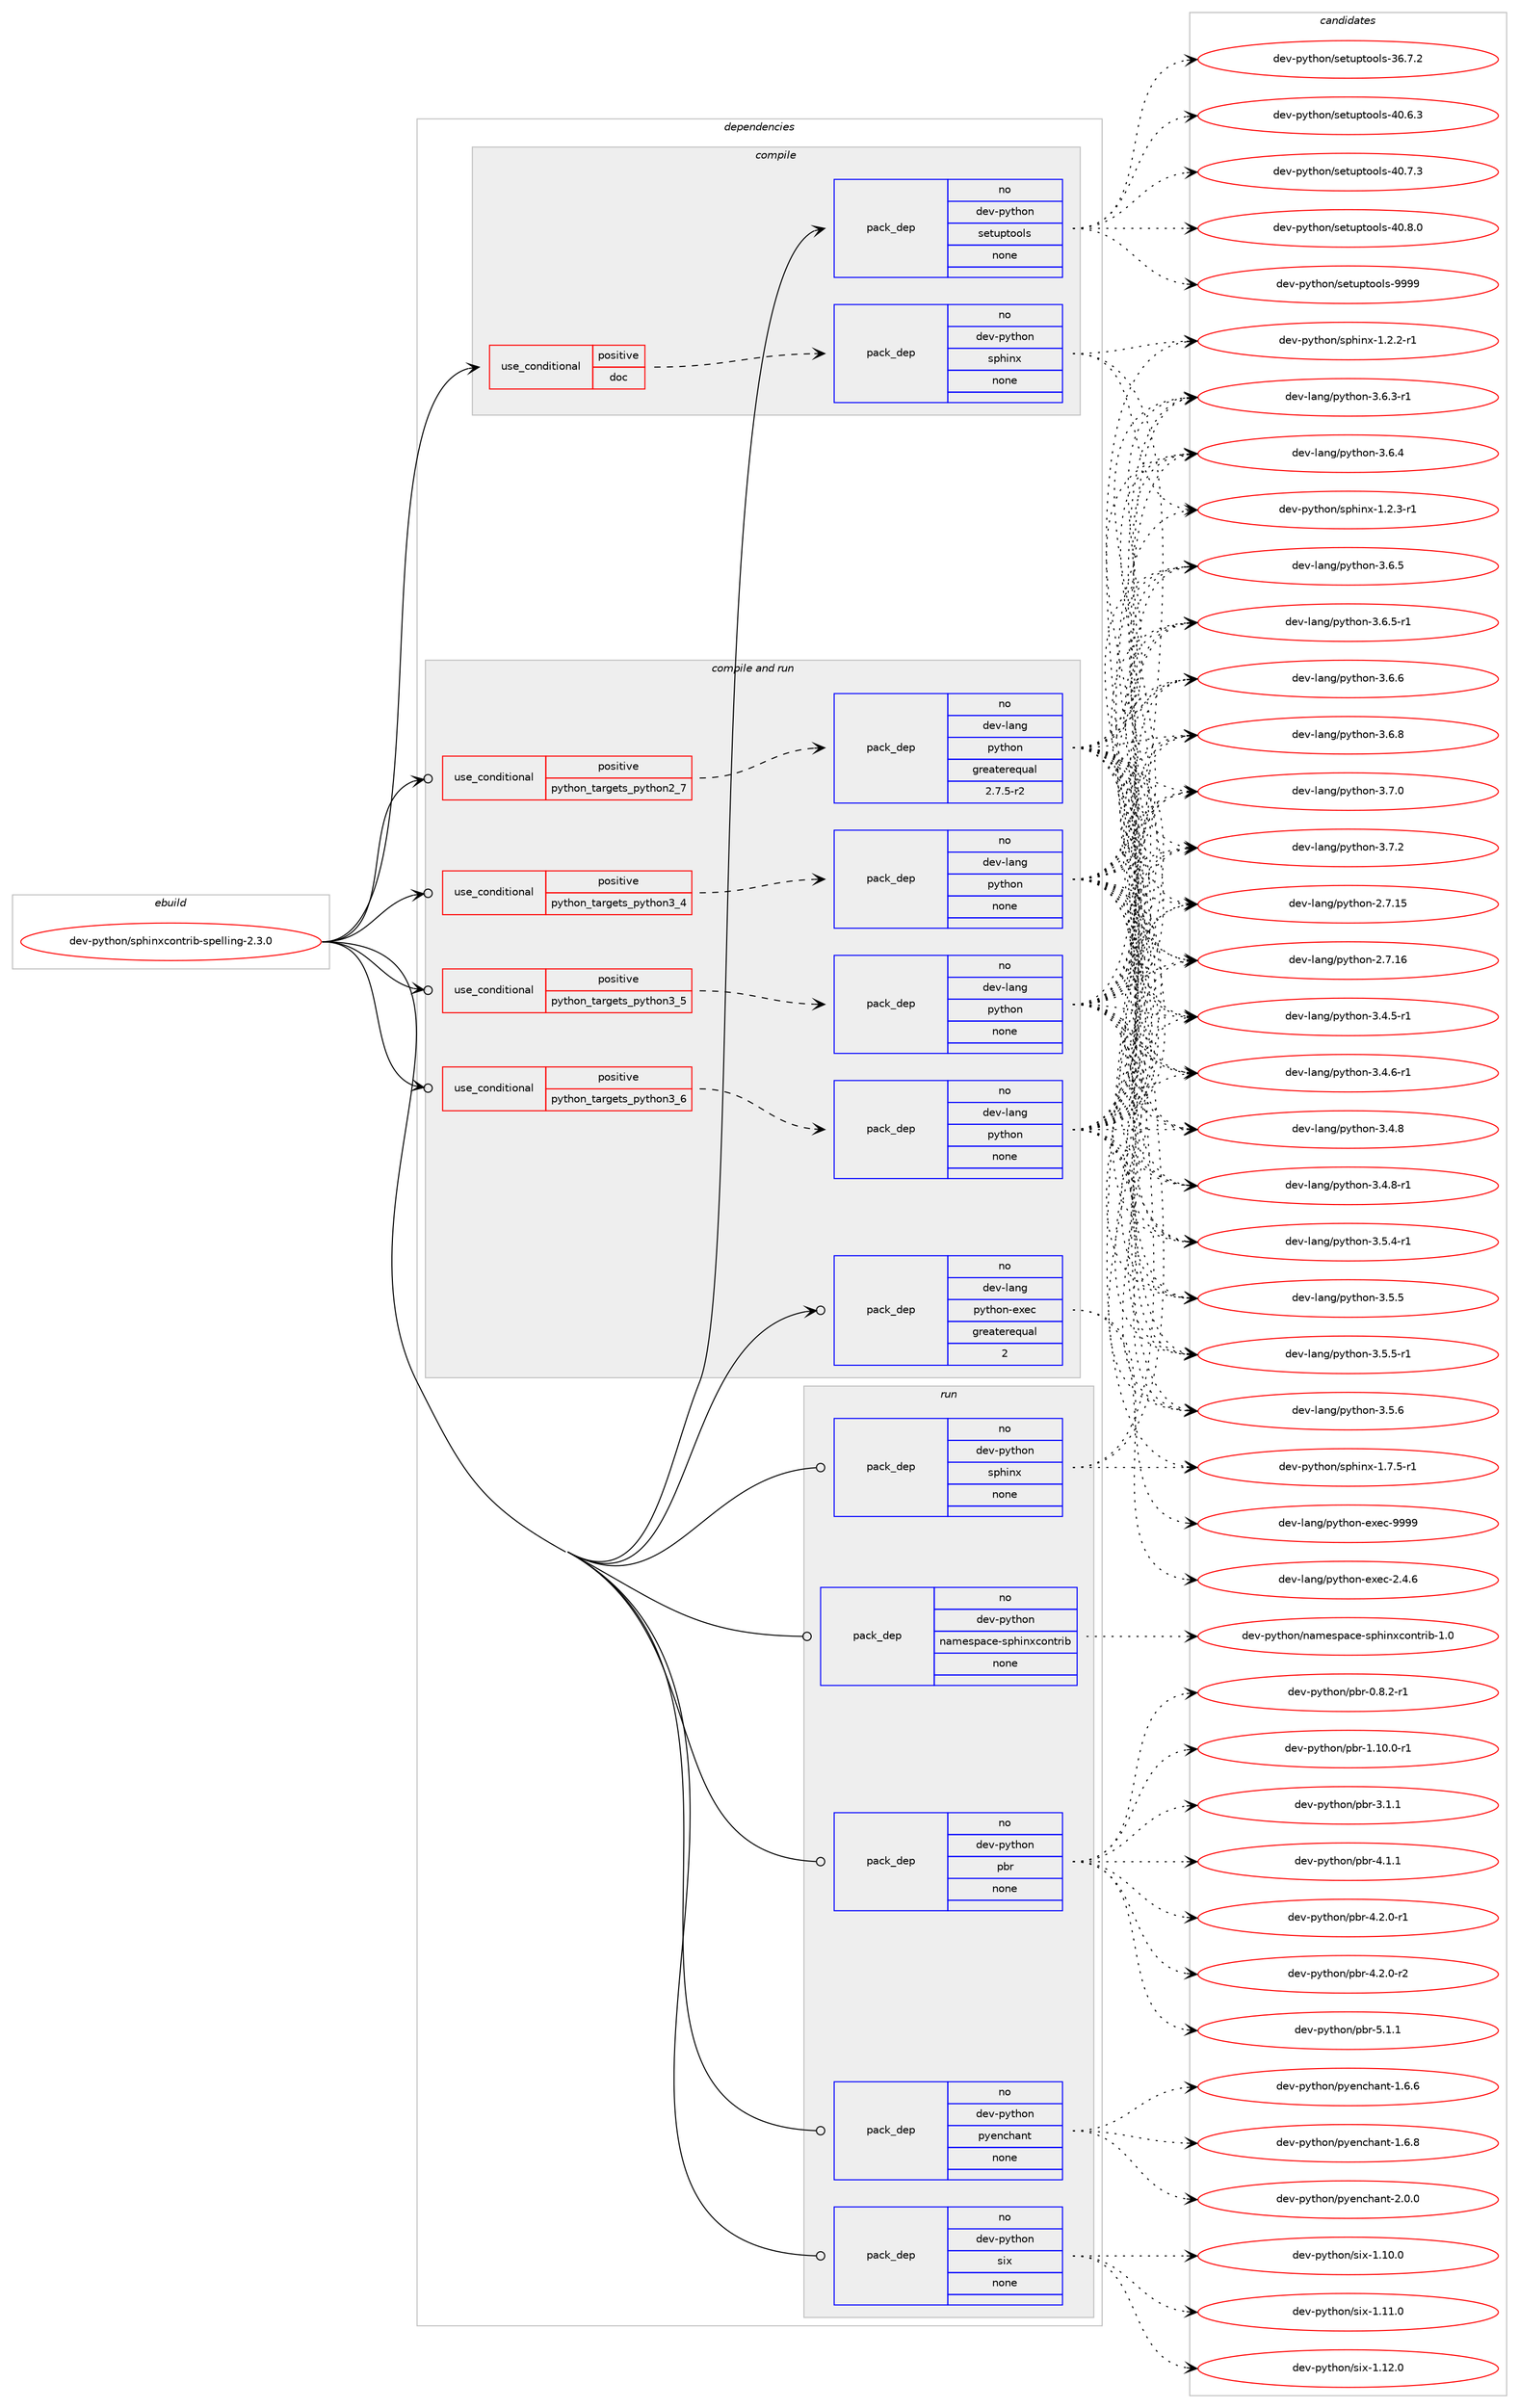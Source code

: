 digraph prolog {

# *************
# Graph options
# *************

newrank=true;
concentrate=true;
compound=true;
graph [rankdir=LR,fontname=Helvetica,fontsize=10,ranksep=1.5];#, ranksep=2.5, nodesep=0.2];
edge  [arrowhead=vee];
node  [fontname=Helvetica,fontsize=10];

# **********
# The ebuild
# **********

subgraph cluster_leftcol {
color=gray;
rank=same;
label=<<i>ebuild</i>>;
id [label="dev-python/sphinxcontrib-spelling-2.3.0", color=red, width=4, href="../dev-python/sphinxcontrib-spelling-2.3.0.svg"];
}

# ****************
# The dependencies
# ****************

subgraph cluster_midcol {
color=gray;
label=<<i>dependencies</i>>;
subgraph cluster_compile {
fillcolor="#eeeeee";
style=filled;
label=<<i>compile</i>>;
subgraph cond385033 {
dependency1442403 [label=<<TABLE BORDER="0" CELLBORDER="1" CELLSPACING="0" CELLPADDING="4"><TR><TD ROWSPAN="3" CELLPADDING="10">use_conditional</TD></TR><TR><TD>positive</TD></TR><TR><TD>doc</TD></TR></TABLE>>, shape=none, color=red];
subgraph pack1034008 {
dependency1442404 [label=<<TABLE BORDER="0" CELLBORDER="1" CELLSPACING="0" CELLPADDING="4" WIDTH="220"><TR><TD ROWSPAN="6" CELLPADDING="30">pack_dep</TD></TR><TR><TD WIDTH="110">no</TD></TR><TR><TD>dev-python</TD></TR><TR><TD>sphinx</TD></TR><TR><TD>none</TD></TR><TR><TD></TD></TR></TABLE>>, shape=none, color=blue];
}
dependency1442403:e -> dependency1442404:w [weight=20,style="dashed",arrowhead="vee"];
}
id:e -> dependency1442403:w [weight=20,style="solid",arrowhead="vee"];
subgraph pack1034009 {
dependency1442405 [label=<<TABLE BORDER="0" CELLBORDER="1" CELLSPACING="0" CELLPADDING="4" WIDTH="220"><TR><TD ROWSPAN="6" CELLPADDING="30">pack_dep</TD></TR><TR><TD WIDTH="110">no</TD></TR><TR><TD>dev-python</TD></TR><TR><TD>setuptools</TD></TR><TR><TD>none</TD></TR><TR><TD></TD></TR></TABLE>>, shape=none, color=blue];
}
id:e -> dependency1442405:w [weight=20,style="solid",arrowhead="vee"];
}
subgraph cluster_compileandrun {
fillcolor="#eeeeee";
style=filled;
label=<<i>compile and run</i>>;
subgraph cond385034 {
dependency1442406 [label=<<TABLE BORDER="0" CELLBORDER="1" CELLSPACING="0" CELLPADDING="4"><TR><TD ROWSPAN="3" CELLPADDING="10">use_conditional</TD></TR><TR><TD>positive</TD></TR><TR><TD>python_targets_python2_7</TD></TR></TABLE>>, shape=none, color=red];
subgraph pack1034010 {
dependency1442407 [label=<<TABLE BORDER="0" CELLBORDER="1" CELLSPACING="0" CELLPADDING="4" WIDTH="220"><TR><TD ROWSPAN="6" CELLPADDING="30">pack_dep</TD></TR><TR><TD WIDTH="110">no</TD></TR><TR><TD>dev-lang</TD></TR><TR><TD>python</TD></TR><TR><TD>greaterequal</TD></TR><TR><TD>2.7.5-r2</TD></TR></TABLE>>, shape=none, color=blue];
}
dependency1442406:e -> dependency1442407:w [weight=20,style="dashed",arrowhead="vee"];
}
id:e -> dependency1442406:w [weight=20,style="solid",arrowhead="odotvee"];
subgraph cond385035 {
dependency1442408 [label=<<TABLE BORDER="0" CELLBORDER="1" CELLSPACING="0" CELLPADDING="4"><TR><TD ROWSPAN="3" CELLPADDING="10">use_conditional</TD></TR><TR><TD>positive</TD></TR><TR><TD>python_targets_python3_4</TD></TR></TABLE>>, shape=none, color=red];
subgraph pack1034011 {
dependency1442409 [label=<<TABLE BORDER="0" CELLBORDER="1" CELLSPACING="0" CELLPADDING="4" WIDTH="220"><TR><TD ROWSPAN="6" CELLPADDING="30">pack_dep</TD></TR><TR><TD WIDTH="110">no</TD></TR><TR><TD>dev-lang</TD></TR><TR><TD>python</TD></TR><TR><TD>none</TD></TR><TR><TD></TD></TR></TABLE>>, shape=none, color=blue];
}
dependency1442408:e -> dependency1442409:w [weight=20,style="dashed",arrowhead="vee"];
}
id:e -> dependency1442408:w [weight=20,style="solid",arrowhead="odotvee"];
subgraph cond385036 {
dependency1442410 [label=<<TABLE BORDER="0" CELLBORDER="1" CELLSPACING="0" CELLPADDING="4"><TR><TD ROWSPAN="3" CELLPADDING="10">use_conditional</TD></TR><TR><TD>positive</TD></TR><TR><TD>python_targets_python3_5</TD></TR></TABLE>>, shape=none, color=red];
subgraph pack1034012 {
dependency1442411 [label=<<TABLE BORDER="0" CELLBORDER="1" CELLSPACING="0" CELLPADDING="4" WIDTH="220"><TR><TD ROWSPAN="6" CELLPADDING="30">pack_dep</TD></TR><TR><TD WIDTH="110">no</TD></TR><TR><TD>dev-lang</TD></TR><TR><TD>python</TD></TR><TR><TD>none</TD></TR><TR><TD></TD></TR></TABLE>>, shape=none, color=blue];
}
dependency1442410:e -> dependency1442411:w [weight=20,style="dashed",arrowhead="vee"];
}
id:e -> dependency1442410:w [weight=20,style="solid",arrowhead="odotvee"];
subgraph cond385037 {
dependency1442412 [label=<<TABLE BORDER="0" CELLBORDER="1" CELLSPACING="0" CELLPADDING="4"><TR><TD ROWSPAN="3" CELLPADDING="10">use_conditional</TD></TR><TR><TD>positive</TD></TR><TR><TD>python_targets_python3_6</TD></TR></TABLE>>, shape=none, color=red];
subgraph pack1034013 {
dependency1442413 [label=<<TABLE BORDER="0" CELLBORDER="1" CELLSPACING="0" CELLPADDING="4" WIDTH="220"><TR><TD ROWSPAN="6" CELLPADDING="30">pack_dep</TD></TR><TR><TD WIDTH="110">no</TD></TR><TR><TD>dev-lang</TD></TR><TR><TD>python</TD></TR><TR><TD>none</TD></TR><TR><TD></TD></TR></TABLE>>, shape=none, color=blue];
}
dependency1442412:e -> dependency1442413:w [weight=20,style="dashed",arrowhead="vee"];
}
id:e -> dependency1442412:w [weight=20,style="solid",arrowhead="odotvee"];
subgraph pack1034014 {
dependency1442414 [label=<<TABLE BORDER="0" CELLBORDER="1" CELLSPACING="0" CELLPADDING="4" WIDTH="220"><TR><TD ROWSPAN="6" CELLPADDING="30">pack_dep</TD></TR><TR><TD WIDTH="110">no</TD></TR><TR><TD>dev-lang</TD></TR><TR><TD>python-exec</TD></TR><TR><TD>greaterequal</TD></TR><TR><TD>2</TD></TR></TABLE>>, shape=none, color=blue];
}
id:e -> dependency1442414:w [weight=20,style="solid",arrowhead="odotvee"];
}
subgraph cluster_run {
fillcolor="#eeeeee";
style=filled;
label=<<i>run</i>>;
subgraph pack1034015 {
dependency1442415 [label=<<TABLE BORDER="0" CELLBORDER="1" CELLSPACING="0" CELLPADDING="4" WIDTH="220"><TR><TD ROWSPAN="6" CELLPADDING="30">pack_dep</TD></TR><TR><TD WIDTH="110">no</TD></TR><TR><TD>dev-python</TD></TR><TR><TD>namespace-sphinxcontrib</TD></TR><TR><TD>none</TD></TR><TR><TD></TD></TR></TABLE>>, shape=none, color=blue];
}
id:e -> dependency1442415:w [weight=20,style="solid",arrowhead="odot"];
subgraph pack1034016 {
dependency1442416 [label=<<TABLE BORDER="0" CELLBORDER="1" CELLSPACING="0" CELLPADDING="4" WIDTH="220"><TR><TD ROWSPAN="6" CELLPADDING="30">pack_dep</TD></TR><TR><TD WIDTH="110">no</TD></TR><TR><TD>dev-python</TD></TR><TR><TD>pbr</TD></TR><TR><TD>none</TD></TR><TR><TD></TD></TR></TABLE>>, shape=none, color=blue];
}
id:e -> dependency1442416:w [weight=20,style="solid",arrowhead="odot"];
subgraph pack1034017 {
dependency1442417 [label=<<TABLE BORDER="0" CELLBORDER="1" CELLSPACING="0" CELLPADDING="4" WIDTH="220"><TR><TD ROWSPAN="6" CELLPADDING="30">pack_dep</TD></TR><TR><TD WIDTH="110">no</TD></TR><TR><TD>dev-python</TD></TR><TR><TD>pyenchant</TD></TR><TR><TD>none</TD></TR><TR><TD></TD></TR></TABLE>>, shape=none, color=blue];
}
id:e -> dependency1442417:w [weight=20,style="solid",arrowhead="odot"];
subgraph pack1034018 {
dependency1442418 [label=<<TABLE BORDER="0" CELLBORDER="1" CELLSPACING="0" CELLPADDING="4" WIDTH="220"><TR><TD ROWSPAN="6" CELLPADDING="30">pack_dep</TD></TR><TR><TD WIDTH="110">no</TD></TR><TR><TD>dev-python</TD></TR><TR><TD>six</TD></TR><TR><TD>none</TD></TR><TR><TD></TD></TR></TABLE>>, shape=none, color=blue];
}
id:e -> dependency1442418:w [weight=20,style="solid",arrowhead="odot"];
subgraph pack1034019 {
dependency1442419 [label=<<TABLE BORDER="0" CELLBORDER="1" CELLSPACING="0" CELLPADDING="4" WIDTH="220"><TR><TD ROWSPAN="6" CELLPADDING="30">pack_dep</TD></TR><TR><TD WIDTH="110">no</TD></TR><TR><TD>dev-python</TD></TR><TR><TD>sphinx</TD></TR><TR><TD>none</TD></TR><TR><TD></TD></TR></TABLE>>, shape=none, color=blue];
}
id:e -> dependency1442419:w [weight=20,style="solid",arrowhead="odot"];
}
}

# **************
# The candidates
# **************

subgraph cluster_choices {
rank=same;
color=gray;
label=<<i>candidates</i>>;

subgraph choice1034008 {
color=black;
nodesep=1;
choice10010111845112121116104111110471151121041051101204549465046504511449 [label="dev-python/sphinx-1.2.2-r1", color=red, width=4,href="../dev-python/sphinx-1.2.2-r1.svg"];
choice10010111845112121116104111110471151121041051101204549465046514511449 [label="dev-python/sphinx-1.2.3-r1", color=red, width=4,href="../dev-python/sphinx-1.2.3-r1.svg"];
choice10010111845112121116104111110471151121041051101204549465546534511449 [label="dev-python/sphinx-1.7.5-r1", color=red, width=4,href="../dev-python/sphinx-1.7.5-r1.svg"];
dependency1442404:e -> choice10010111845112121116104111110471151121041051101204549465046504511449:w [style=dotted,weight="100"];
dependency1442404:e -> choice10010111845112121116104111110471151121041051101204549465046514511449:w [style=dotted,weight="100"];
dependency1442404:e -> choice10010111845112121116104111110471151121041051101204549465546534511449:w [style=dotted,weight="100"];
}
subgraph choice1034009 {
color=black;
nodesep=1;
choice100101118451121211161041111104711510111611711211611111110811545515446554650 [label="dev-python/setuptools-36.7.2", color=red, width=4,href="../dev-python/setuptools-36.7.2.svg"];
choice100101118451121211161041111104711510111611711211611111110811545524846544651 [label="dev-python/setuptools-40.6.3", color=red, width=4,href="../dev-python/setuptools-40.6.3.svg"];
choice100101118451121211161041111104711510111611711211611111110811545524846554651 [label="dev-python/setuptools-40.7.3", color=red, width=4,href="../dev-python/setuptools-40.7.3.svg"];
choice100101118451121211161041111104711510111611711211611111110811545524846564648 [label="dev-python/setuptools-40.8.0", color=red, width=4,href="../dev-python/setuptools-40.8.0.svg"];
choice10010111845112121116104111110471151011161171121161111111081154557575757 [label="dev-python/setuptools-9999", color=red, width=4,href="../dev-python/setuptools-9999.svg"];
dependency1442405:e -> choice100101118451121211161041111104711510111611711211611111110811545515446554650:w [style=dotted,weight="100"];
dependency1442405:e -> choice100101118451121211161041111104711510111611711211611111110811545524846544651:w [style=dotted,weight="100"];
dependency1442405:e -> choice100101118451121211161041111104711510111611711211611111110811545524846554651:w [style=dotted,weight="100"];
dependency1442405:e -> choice100101118451121211161041111104711510111611711211611111110811545524846564648:w [style=dotted,weight="100"];
dependency1442405:e -> choice10010111845112121116104111110471151011161171121161111111081154557575757:w [style=dotted,weight="100"];
}
subgraph choice1034010 {
color=black;
nodesep=1;
choice10010111845108971101034711212111610411111045504655464953 [label="dev-lang/python-2.7.15", color=red, width=4,href="../dev-lang/python-2.7.15.svg"];
choice10010111845108971101034711212111610411111045504655464954 [label="dev-lang/python-2.7.16", color=red, width=4,href="../dev-lang/python-2.7.16.svg"];
choice1001011184510897110103471121211161041111104551465246534511449 [label="dev-lang/python-3.4.5-r1", color=red, width=4,href="../dev-lang/python-3.4.5-r1.svg"];
choice1001011184510897110103471121211161041111104551465246544511449 [label="dev-lang/python-3.4.6-r1", color=red, width=4,href="../dev-lang/python-3.4.6-r1.svg"];
choice100101118451089711010347112121116104111110455146524656 [label="dev-lang/python-3.4.8", color=red, width=4,href="../dev-lang/python-3.4.8.svg"];
choice1001011184510897110103471121211161041111104551465246564511449 [label="dev-lang/python-3.4.8-r1", color=red, width=4,href="../dev-lang/python-3.4.8-r1.svg"];
choice1001011184510897110103471121211161041111104551465346524511449 [label="dev-lang/python-3.5.4-r1", color=red, width=4,href="../dev-lang/python-3.5.4-r1.svg"];
choice100101118451089711010347112121116104111110455146534653 [label="dev-lang/python-3.5.5", color=red, width=4,href="../dev-lang/python-3.5.5.svg"];
choice1001011184510897110103471121211161041111104551465346534511449 [label="dev-lang/python-3.5.5-r1", color=red, width=4,href="../dev-lang/python-3.5.5-r1.svg"];
choice100101118451089711010347112121116104111110455146534654 [label="dev-lang/python-3.5.6", color=red, width=4,href="../dev-lang/python-3.5.6.svg"];
choice1001011184510897110103471121211161041111104551465446514511449 [label="dev-lang/python-3.6.3-r1", color=red, width=4,href="../dev-lang/python-3.6.3-r1.svg"];
choice100101118451089711010347112121116104111110455146544652 [label="dev-lang/python-3.6.4", color=red, width=4,href="../dev-lang/python-3.6.4.svg"];
choice100101118451089711010347112121116104111110455146544653 [label="dev-lang/python-3.6.5", color=red, width=4,href="../dev-lang/python-3.6.5.svg"];
choice1001011184510897110103471121211161041111104551465446534511449 [label="dev-lang/python-3.6.5-r1", color=red, width=4,href="../dev-lang/python-3.6.5-r1.svg"];
choice100101118451089711010347112121116104111110455146544654 [label="dev-lang/python-3.6.6", color=red, width=4,href="../dev-lang/python-3.6.6.svg"];
choice100101118451089711010347112121116104111110455146544656 [label="dev-lang/python-3.6.8", color=red, width=4,href="../dev-lang/python-3.6.8.svg"];
choice100101118451089711010347112121116104111110455146554648 [label="dev-lang/python-3.7.0", color=red, width=4,href="../dev-lang/python-3.7.0.svg"];
choice100101118451089711010347112121116104111110455146554650 [label="dev-lang/python-3.7.2", color=red, width=4,href="../dev-lang/python-3.7.2.svg"];
dependency1442407:e -> choice10010111845108971101034711212111610411111045504655464953:w [style=dotted,weight="100"];
dependency1442407:e -> choice10010111845108971101034711212111610411111045504655464954:w [style=dotted,weight="100"];
dependency1442407:e -> choice1001011184510897110103471121211161041111104551465246534511449:w [style=dotted,weight="100"];
dependency1442407:e -> choice1001011184510897110103471121211161041111104551465246544511449:w [style=dotted,weight="100"];
dependency1442407:e -> choice100101118451089711010347112121116104111110455146524656:w [style=dotted,weight="100"];
dependency1442407:e -> choice1001011184510897110103471121211161041111104551465246564511449:w [style=dotted,weight="100"];
dependency1442407:e -> choice1001011184510897110103471121211161041111104551465346524511449:w [style=dotted,weight="100"];
dependency1442407:e -> choice100101118451089711010347112121116104111110455146534653:w [style=dotted,weight="100"];
dependency1442407:e -> choice1001011184510897110103471121211161041111104551465346534511449:w [style=dotted,weight="100"];
dependency1442407:e -> choice100101118451089711010347112121116104111110455146534654:w [style=dotted,weight="100"];
dependency1442407:e -> choice1001011184510897110103471121211161041111104551465446514511449:w [style=dotted,weight="100"];
dependency1442407:e -> choice100101118451089711010347112121116104111110455146544652:w [style=dotted,weight="100"];
dependency1442407:e -> choice100101118451089711010347112121116104111110455146544653:w [style=dotted,weight="100"];
dependency1442407:e -> choice1001011184510897110103471121211161041111104551465446534511449:w [style=dotted,weight="100"];
dependency1442407:e -> choice100101118451089711010347112121116104111110455146544654:w [style=dotted,weight="100"];
dependency1442407:e -> choice100101118451089711010347112121116104111110455146544656:w [style=dotted,weight="100"];
dependency1442407:e -> choice100101118451089711010347112121116104111110455146554648:w [style=dotted,weight="100"];
dependency1442407:e -> choice100101118451089711010347112121116104111110455146554650:w [style=dotted,weight="100"];
}
subgraph choice1034011 {
color=black;
nodesep=1;
choice10010111845108971101034711212111610411111045504655464953 [label="dev-lang/python-2.7.15", color=red, width=4,href="../dev-lang/python-2.7.15.svg"];
choice10010111845108971101034711212111610411111045504655464954 [label="dev-lang/python-2.7.16", color=red, width=4,href="../dev-lang/python-2.7.16.svg"];
choice1001011184510897110103471121211161041111104551465246534511449 [label="dev-lang/python-3.4.5-r1", color=red, width=4,href="../dev-lang/python-3.4.5-r1.svg"];
choice1001011184510897110103471121211161041111104551465246544511449 [label="dev-lang/python-3.4.6-r1", color=red, width=4,href="../dev-lang/python-3.4.6-r1.svg"];
choice100101118451089711010347112121116104111110455146524656 [label="dev-lang/python-3.4.8", color=red, width=4,href="../dev-lang/python-3.4.8.svg"];
choice1001011184510897110103471121211161041111104551465246564511449 [label="dev-lang/python-3.4.8-r1", color=red, width=4,href="../dev-lang/python-3.4.8-r1.svg"];
choice1001011184510897110103471121211161041111104551465346524511449 [label="dev-lang/python-3.5.4-r1", color=red, width=4,href="../dev-lang/python-3.5.4-r1.svg"];
choice100101118451089711010347112121116104111110455146534653 [label="dev-lang/python-3.5.5", color=red, width=4,href="../dev-lang/python-3.5.5.svg"];
choice1001011184510897110103471121211161041111104551465346534511449 [label="dev-lang/python-3.5.5-r1", color=red, width=4,href="../dev-lang/python-3.5.5-r1.svg"];
choice100101118451089711010347112121116104111110455146534654 [label="dev-lang/python-3.5.6", color=red, width=4,href="../dev-lang/python-3.5.6.svg"];
choice1001011184510897110103471121211161041111104551465446514511449 [label="dev-lang/python-3.6.3-r1", color=red, width=4,href="../dev-lang/python-3.6.3-r1.svg"];
choice100101118451089711010347112121116104111110455146544652 [label="dev-lang/python-3.6.4", color=red, width=4,href="../dev-lang/python-3.6.4.svg"];
choice100101118451089711010347112121116104111110455146544653 [label="dev-lang/python-3.6.5", color=red, width=4,href="../dev-lang/python-3.6.5.svg"];
choice1001011184510897110103471121211161041111104551465446534511449 [label="dev-lang/python-3.6.5-r1", color=red, width=4,href="../dev-lang/python-3.6.5-r1.svg"];
choice100101118451089711010347112121116104111110455146544654 [label="dev-lang/python-3.6.6", color=red, width=4,href="../dev-lang/python-3.6.6.svg"];
choice100101118451089711010347112121116104111110455146544656 [label="dev-lang/python-3.6.8", color=red, width=4,href="../dev-lang/python-3.6.8.svg"];
choice100101118451089711010347112121116104111110455146554648 [label="dev-lang/python-3.7.0", color=red, width=4,href="../dev-lang/python-3.7.0.svg"];
choice100101118451089711010347112121116104111110455146554650 [label="dev-lang/python-3.7.2", color=red, width=4,href="../dev-lang/python-3.7.2.svg"];
dependency1442409:e -> choice10010111845108971101034711212111610411111045504655464953:w [style=dotted,weight="100"];
dependency1442409:e -> choice10010111845108971101034711212111610411111045504655464954:w [style=dotted,weight="100"];
dependency1442409:e -> choice1001011184510897110103471121211161041111104551465246534511449:w [style=dotted,weight="100"];
dependency1442409:e -> choice1001011184510897110103471121211161041111104551465246544511449:w [style=dotted,weight="100"];
dependency1442409:e -> choice100101118451089711010347112121116104111110455146524656:w [style=dotted,weight="100"];
dependency1442409:e -> choice1001011184510897110103471121211161041111104551465246564511449:w [style=dotted,weight="100"];
dependency1442409:e -> choice1001011184510897110103471121211161041111104551465346524511449:w [style=dotted,weight="100"];
dependency1442409:e -> choice100101118451089711010347112121116104111110455146534653:w [style=dotted,weight="100"];
dependency1442409:e -> choice1001011184510897110103471121211161041111104551465346534511449:w [style=dotted,weight="100"];
dependency1442409:e -> choice100101118451089711010347112121116104111110455146534654:w [style=dotted,weight="100"];
dependency1442409:e -> choice1001011184510897110103471121211161041111104551465446514511449:w [style=dotted,weight="100"];
dependency1442409:e -> choice100101118451089711010347112121116104111110455146544652:w [style=dotted,weight="100"];
dependency1442409:e -> choice100101118451089711010347112121116104111110455146544653:w [style=dotted,weight="100"];
dependency1442409:e -> choice1001011184510897110103471121211161041111104551465446534511449:w [style=dotted,weight="100"];
dependency1442409:e -> choice100101118451089711010347112121116104111110455146544654:w [style=dotted,weight="100"];
dependency1442409:e -> choice100101118451089711010347112121116104111110455146544656:w [style=dotted,weight="100"];
dependency1442409:e -> choice100101118451089711010347112121116104111110455146554648:w [style=dotted,weight="100"];
dependency1442409:e -> choice100101118451089711010347112121116104111110455146554650:w [style=dotted,weight="100"];
}
subgraph choice1034012 {
color=black;
nodesep=1;
choice10010111845108971101034711212111610411111045504655464953 [label="dev-lang/python-2.7.15", color=red, width=4,href="../dev-lang/python-2.7.15.svg"];
choice10010111845108971101034711212111610411111045504655464954 [label="dev-lang/python-2.7.16", color=red, width=4,href="../dev-lang/python-2.7.16.svg"];
choice1001011184510897110103471121211161041111104551465246534511449 [label="dev-lang/python-3.4.5-r1", color=red, width=4,href="../dev-lang/python-3.4.5-r1.svg"];
choice1001011184510897110103471121211161041111104551465246544511449 [label="dev-lang/python-3.4.6-r1", color=red, width=4,href="../dev-lang/python-3.4.6-r1.svg"];
choice100101118451089711010347112121116104111110455146524656 [label="dev-lang/python-3.4.8", color=red, width=4,href="../dev-lang/python-3.4.8.svg"];
choice1001011184510897110103471121211161041111104551465246564511449 [label="dev-lang/python-3.4.8-r1", color=red, width=4,href="../dev-lang/python-3.4.8-r1.svg"];
choice1001011184510897110103471121211161041111104551465346524511449 [label="dev-lang/python-3.5.4-r1", color=red, width=4,href="../dev-lang/python-3.5.4-r1.svg"];
choice100101118451089711010347112121116104111110455146534653 [label="dev-lang/python-3.5.5", color=red, width=4,href="../dev-lang/python-3.5.5.svg"];
choice1001011184510897110103471121211161041111104551465346534511449 [label="dev-lang/python-3.5.5-r1", color=red, width=4,href="../dev-lang/python-3.5.5-r1.svg"];
choice100101118451089711010347112121116104111110455146534654 [label="dev-lang/python-3.5.6", color=red, width=4,href="../dev-lang/python-3.5.6.svg"];
choice1001011184510897110103471121211161041111104551465446514511449 [label="dev-lang/python-3.6.3-r1", color=red, width=4,href="../dev-lang/python-3.6.3-r1.svg"];
choice100101118451089711010347112121116104111110455146544652 [label="dev-lang/python-3.6.4", color=red, width=4,href="../dev-lang/python-3.6.4.svg"];
choice100101118451089711010347112121116104111110455146544653 [label="dev-lang/python-3.6.5", color=red, width=4,href="../dev-lang/python-3.6.5.svg"];
choice1001011184510897110103471121211161041111104551465446534511449 [label="dev-lang/python-3.6.5-r1", color=red, width=4,href="../dev-lang/python-3.6.5-r1.svg"];
choice100101118451089711010347112121116104111110455146544654 [label="dev-lang/python-3.6.6", color=red, width=4,href="../dev-lang/python-3.6.6.svg"];
choice100101118451089711010347112121116104111110455146544656 [label="dev-lang/python-3.6.8", color=red, width=4,href="../dev-lang/python-3.6.8.svg"];
choice100101118451089711010347112121116104111110455146554648 [label="dev-lang/python-3.7.0", color=red, width=4,href="../dev-lang/python-3.7.0.svg"];
choice100101118451089711010347112121116104111110455146554650 [label="dev-lang/python-3.7.2", color=red, width=4,href="../dev-lang/python-3.7.2.svg"];
dependency1442411:e -> choice10010111845108971101034711212111610411111045504655464953:w [style=dotted,weight="100"];
dependency1442411:e -> choice10010111845108971101034711212111610411111045504655464954:w [style=dotted,weight="100"];
dependency1442411:e -> choice1001011184510897110103471121211161041111104551465246534511449:w [style=dotted,weight="100"];
dependency1442411:e -> choice1001011184510897110103471121211161041111104551465246544511449:w [style=dotted,weight="100"];
dependency1442411:e -> choice100101118451089711010347112121116104111110455146524656:w [style=dotted,weight="100"];
dependency1442411:e -> choice1001011184510897110103471121211161041111104551465246564511449:w [style=dotted,weight="100"];
dependency1442411:e -> choice1001011184510897110103471121211161041111104551465346524511449:w [style=dotted,weight="100"];
dependency1442411:e -> choice100101118451089711010347112121116104111110455146534653:w [style=dotted,weight="100"];
dependency1442411:e -> choice1001011184510897110103471121211161041111104551465346534511449:w [style=dotted,weight="100"];
dependency1442411:e -> choice100101118451089711010347112121116104111110455146534654:w [style=dotted,weight="100"];
dependency1442411:e -> choice1001011184510897110103471121211161041111104551465446514511449:w [style=dotted,weight="100"];
dependency1442411:e -> choice100101118451089711010347112121116104111110455146544652:w [style=dotted,weight="100"];
dependency1442411:e -> choice100101118451089711010347112121116104111110455146544653:w [style=dotted,weight="100"];
dependency1442411:e -> choice1001011184510897110103471121211161041111104551465446534511449:w [style=dotted,weight="100"];
dependency1442411:e -> choice100101118451089711010347112121116104111110455146544654:w [style=dotted,weight="100"];
dependency1442411:e -> choice100101118451089711010347112121116104111110455146544656:w [style=dotted,weight="100"];
dependency1442411:e -> choice100101118451089711010347112121116104111110455146554648:w [style=dotted,weight="100"];
dependency1442411:e -> choice100101118451089711010347112121116104111110455146554650:w [style=dotted,weight="100"];
}
subgraph choice1034013 {
color=black;
nodesep=1;
choice10010111845108971101034711212111610411111045504655464953 [label="dev-lang/python-2.7.15", color=red, width=4,href="../dev-lang/python-2.7.15.svg"];
choice10010111845108971101034711212111610411111045504655464954 [label="dev-lang/python-2.7.16", color=red, width=4,href="../dev-lang/python-2.7.16.svg"];
choice1001011184510897110103471121211161041111104551465246534511449 [label="dev-lang/python-3.4.5-r1", color=red, width=4,href="../dev-lang/python-3.4.5-r1.svg"];
choice1001011184510897110103471121211161041111104551465246544511449 [label="dev-lang/python-3.4.6-r1", color=red, width=4,href="../dev-lang/python-3.4.6-r1.svg"];
choice100101118451089711010347112121116104111110455146524656 [label="dev-lang/python-3.4.8", color=red, width=4,href="../dev-lang/python-3.4.8.svg"];
choice1001011184510897110103471121211161041111104551465246564511449 [label="dev-lang/python-3.4.8-r1", color=red, width=4,href="../dev-lang/python-3.4.8-r1.svg"];
choice1001011184510897110103471121211161041111104551465346524511449 [label="dev-lang/python-3.5.4-r1", color=red, width=4,href="../dev-lang/python-3.5.4-r1.svg"];
choice100101118451089711010347112121116104111110455146534653 [label="dev-lang/python-3.5.5", color=red, width=4,href="../dev-lang/python-3.5.5.svg"];
choice1001011184510897110103471121211161041111104551465346534511449 [label="dev-lang/python-3.5.5-r1", color=red, width=4,href="../dev-lang/python-3.5.5-r1.svg"];
choice100101118451089711010347112121116104111110455146534654 [label="dev-lang/python-3.5.6", color=red, width=4,href="../dev-lang/python-3.5.6.svg"];
choice1001011184510897110103471121211161041111104551465446514511449 [label="dev-lang/python-3.6.3-r1", color=red, width=4,href="../dev-lang/python-3.6.3-r1.svg"];
choice100101118451089711010347112121116104111110455146544652 [label="dev-lang/python-3.6.4", color=red, width=4,href="../dev-lang/python-3.6.4.svg"];
choice100101118451089711010347112121116104111110455146544653 [label="dev-lang/python-3.6.5", color=red, width=4,href="../dev-lang/python-3.6.5.svg"];
choice1001011184510897110103471121211161041111104551465446534511449 [label="dev-lang/python-3.6.5-r1", color=red, width=4,href="../dev-lang/python-3.6.5-r1.svg"];
choice100101118451089711010347112121116104111110455146544654 [label="dev-lang/python-3.6.6", color=red, width=4,href="../dev-lang/python-3.6.6.svg"];
choice100101118451089711010347112121116104111110455146544656 [label="dev-lang/python-3.6.8", color=red, width=4,href="../dev-lang/python-3.6.8.svg"];
choice100101118451089711010347112121116104111110455146554648 [label="dev-lang/python-3.7.0", color=red, width=4,href="../dev-lang/python-3.7.0.svg"];
choice100101118451089711010347112121116104111110455146554650 [label="dev-lang/python-3.7.2", color=red, width=4,href="../dev-lang/python-3.7.2.svg"];
dependency1442413:e -> choice10010111845108971101034711212111610411111045504655464953:w [style=dotted,weight="100"];
dependency1442413:e -> choice10010111845108971101034711212111610411111045504655464954:w [style=dotted,weight="100"];
dependency1442413:e -> choice1001011184510897110103471121211161041111104551465246534511449:w [style=dotted,weight="100"];
dependency1442413:e -> choice1001011184510897110103471121211161041111104551465246544511449:w [style=dotted,weight="100"];
dependency1442413:e -> choice100101118451089711010347112121116104111110455146524656:w [style=dotted,weight="100"];
dependency1442413:e -> choice1001011184510897110103471121211161041111104551465246564511449:w [style=dotted,weight="100"];
dependency1442413:e -> choice1001011184510897110103471121211161041111104551465346524511449:w [style=dotted,weight="100"];
dependency1442413:e -> choice100101118451089711010347112121116104111110455146534653:w [style=dotted,weight="100"];
dependency1442413:e -> choice1001011184510897110103471121211161041111104551465346534511449:w [style=dotted,weight="100"];
dependency1442413:e -> choice100101118451089711010347112121116104111110455146534654:w [style=dotted,weight="100"];
dependency1442413:e -> choice1001011184510897110103471121211161041111104551465446514511449:w [style=dotted,weight="100"];
dependency1442413:e -> choice100101118451089711010347112121116104111110455146544652:w [style=dotted,weight="100"];
dependency1442413:e -> choice100101118451089711010347112121116104111110455146544653:w [style=dotted,weight="100"];
dependency1442413:e -> choice1001011184510897110103471121211161041111104551465446534511449:w [style=dotted,weight="100"];
dependency1442413:e -> choice100101118451089711010347112121116104111110455146544654:w [style=dotted,weight="100"];
dependency1442413:e -> choice100101118451089711010347112121116104111110455146544656:w [style=dotted,weight="100"];
dependency1442413:e -> choice100101118451089711010347112121116104111110455146554648:w [style=dotted,weight="100"];
dependency1442413:e -> choice100101118451089711010347112121116104111110455146554650:w [style=dotted,weight="100"];
}
subgraph choice1034014 {
color=black;
nodesep=1;
choice1001011184510897110103471121211161041111104510112010199455046524654 [label="dev-lang/python-exec-2.4.6", color=red, width=4,href="../dev-lang/python-exec-2.4.6.svg"];
choice10010111845108971101034711212111610411111045101120101994557575757 [label="dev-lang/python-exec-9999", color=red, width=4,href="../dev-lang/python-exec-9999.svg"];
dependency1442414:e -> choice1001011184510897110103471121211161041111104510112010199455046524654:w [style=dotted,weight="100"];
dependency1442414:e -> choice10010111845108971101034711212111610411111045101120101994557575757:w [style=dotted,weight="100"];
}
subgraph choice1034015 {
color=black;
nodesep=1;
choice100101118451121211161041111104711097109101115112979910145115112104105110120991111101161141059845494648 [label="dev-python/namespace-sphinxcontrib-1.0", color=red, width=4,href="../dev-python/namespace-sphinxcontrib-1.0.svg"];
dependency1442415:e -> choice100101118451121211161041111104711097109101115112979910145115112104105110120991111101161141059845494648:w [style=dotted,weight="100"];
}
subgraph choice1034016 {
color=black;
nodesep=1;
choice1001011184511212111610411111047112981144548465646504511449 [label="dev-python/pbr-0.8.2-r1", color=red, width=4,href="../dev-python/pbr-0.8.2-r1.svg"];
choice100101118451121211161041111104711298114454946494846484511449 [label="dev-python/pbr-1.10.0-r1", color=red, width=4,href="../dev-python/pbr-1.10.0-r1.svg"];
choice100101118451121211161041111104711298114455146494649 [label="dev-python/pbr-3.1.1", color=red, width=4,href="../dev-python/pbr-3.1.1.svg"];
choice100101118451121211161041111104711298114455246494649 [label="dev-python/pbr-4.1.1", color=red, width=4,href="../dev-python/pbr-4.1.1.svg"];
choice1001011184511212111610411111047112981144552465046484511449 [label="dev-python/pbr-4.2.0-r1", color=red, width=4,href="../dev-python/pbr-4.2.0-r1.svg"];
choice1001011184511212111610411111047112981144552465046484511450 [label="dev-python/pbr-4.2.0-r2", color=red, width=4,href="../dev-python/pbr-4.2.0-r2.svg"];
choice100101118451121211161041111104711298114455346494649 [label="dev-python/pbr-5.1.1", color=red, width=4,href="../dev-python/pbr-5.1.1.svg"];
dependency1442416:e -> choice1001011184511212111610411111047112981144548465646504511449:w [style=dotted,weight="100"];
dependency1442416:e -> choice100101118451121211161041111104711298114454946494846484511449:w [style=dotted,weight="100"];
dependency1442416:e -> choice100101118451121211161041111104711298114455146494649:w [style=dotted,weight="100"];
dependency1442416:e -> choice100101118451121211161041111104711298114455246494649:w [style=dotted,weight="100"];
dependency1442416:e -> choice1001011184511212111610411111047112981144552465046484511449:w [style=dotted,weight="100"];
dependency1442416:e -> choice1001011184511212111610411111047112981144552465046484511450:w [style=dotted,weight="100"];
dependency1442416:e -> choice100101118451121211161041111104711298114455346494649:w [style=dotted,weight="100"];
}
subgraph choice1034017 {
color=black;
nodesep=1;
choice10010111845112121116104111110471121211011109910497110116454946544654 [label="dev-python/pyenchant-1.6.6", color=red, width=4,href="../dev-python/pyenchant-1.6.6.svg"];
choice10010111845112121116104111110471121211011109910497110116454946544656 [label="dev-python/pyenchant-1.6.8", color=red, width=4,href="../dev-python/pyenchant-1.6.8.svg"];
choice10010111845112121116104111110471121211011109910497110116455046484648 [label="dev-python/pyenchant-2.0.0", color=red, width=4,href="../dev-python/pyenchant-2.0.0.svg"];
dependency1442417:e -> choice10010111845112121116104111110471121211011109910497110116454946544654:w [style=dotted,weight="100"];
dependency1442417:e -> choice10010111845112121116104111110471121211011109910497110116454946544656:w [style=dotted,weight="100"];
dependency1442417:e -> choice10010111845112121116104111110471121211011109910497110116455046484648:w [style=dotted,weight="100"];
}
subgraph choice1034018 {
color=black;
nodesep=1;
choice100101118451121211161041111104711510512045494649484648 [label="dev-python/six-1.10.0", color=red, width=4,href="../dev-python/six-1.10.0.svg"];
choice100101118451121211161041111104711510512045494649494648 [label="dev-python/six-1.11.0", color=red, width=4,href="../dev-python/six-1.11.0.svg"];
choice100101118451121211161041111104711510512045494649504648 [label="dev-python/six-1.12.0", color=red, width=4,href="../dev-python/six-1.12.0.svg"];
dependency1442418:e -> choice100101118451121211161041111104711510512045494649484648:w [style=dotted,weight="100"];
dependency1442418:e -> choice100101118451121211161041111104711510512045494649494648:w [style=dotted,weight="100"];
dependency1442418:e -> choice100101118451121211161041111104711510512045494649504648:w [style=dotted,weight="100"];
}
subgraph choice1034019 {
color=black;
nodesep=1;
choice10010111845112121116104111110471151121041051101204549465046504511449 [label="dev-python/sphinx-1.2.2-r1", color=red, width=4,href="../dev-python/sphinx-1.2.2-r1.svg"];
choice10010111845112121116104111110471151121041051101204549465046514511449 [label="dev-python/sphinx-1.2.3-r1", color=red, width=4,href="../dev-python/sphinx-1.2.3-r1.svg"];
choice10010111845112121116104111110471151121041051101204549465546534511449 [label="dev-python/sphinx-1.7.5-r1", color=red, width=4,href="../dev-python/sphinx-1.7.5-r1.svg"];
dependency1442419:e -> choice10010111845112121116104111110471151121041051101204549465046504511449:w [style=dotted,weight="100"];
dependency1442419:e -> choice10010111845112121116104111110471151121041051101204549465046514511449:w [style=dotted,weight="100"];
dependency1442419:e -> choice10010111845112121116104111110471151121041051101204549465546534511449:w [style=dotted,weight="100"];
}
}

}
